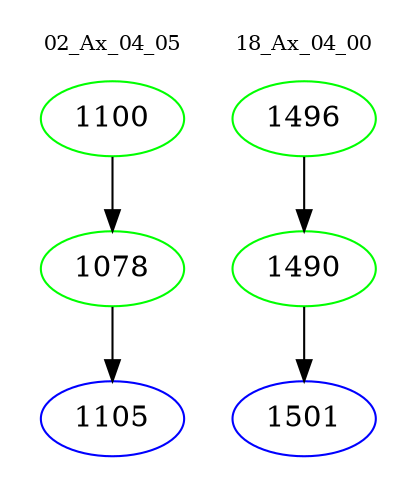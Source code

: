 digraph{
subgraph cluster_0 {
color = white
label = "02_Ax_04_05";
fontsize=10;
T0_1100 [label="1100", color="green"]
T0_1100 -> T0_1078 [color="black"]
T0_1078 [label="1078", color="green"]
T0_1078 -> T0_1105 [color="black"]
T0_1105 [label="1105", color="blue"]
}
subgraph cluster_1 {
color = white
label = "18_Ax_04_00";
fontsize=10;
T1_1496 [label="1496", color="green"]
T1_1496 -> T1_1490 [color="black"]
T1_1490 [label="1490", color="green"]
T1_1490 -> T1_1501 [color="black"]
T1_1501 [label="1501", color="blue"]
}
}
